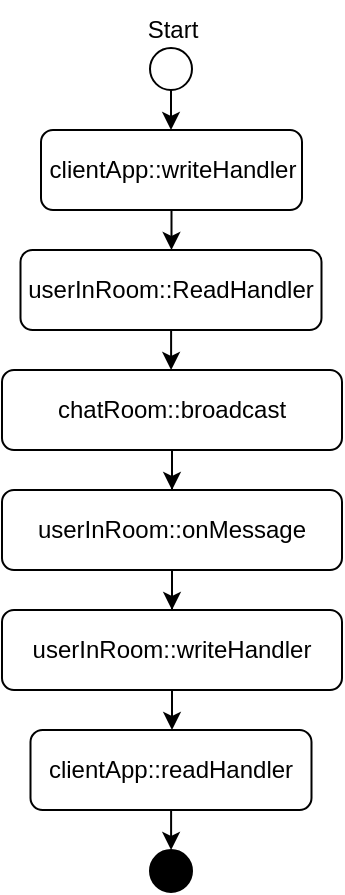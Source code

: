<mxfile version="21.1.2" type="device">
  <diagram name="Página-1" id="xAlf2-2vAacfX4u5f6ym">
    <mxGraphModel dx="704" dy="678" grid="1" gridSize="10" guides="1" tooltips="1" connect="1" arrows="1" fold="1" page="1" pageScale="1" pageWidth="827" pageHeight="1169" math="0" shadow="0">
      <root>
        <mxCell id="0" />
        <mxCell id="1" parent="0" />
        <mxCell id="Fib0QVNreCmnkIBZZ_DN-5" style="edgeStyle=orthogonalEdgeStyle;rounded=0;orthogonalLoop=1;jettySize=auto;html=1;entryX=0.5;entryY=0;entryDx=0;entryDy=0;" parent="1" source="Fib0QVNreCmnkIBZZ_DN-1" target="Fib0QVNreCmnkIBZZ_DN-2" edge="1">
          <mxGeometry relative="1" as="geometry" />
        </mxCell>
        <mxCell id="Fib0QVNreCmnkIBZZ_DN-1" value="" style="ellipse;whiteSpace=wrap;html=1;aspect=fixed;" parent="1" vertex="1">
          <mxGeometry x="389" y="69" width="21" height="21" as="geometry" />
        </mxCell>
        <mxCell id="Fib0QVNreCmnkIBZZ_DN-6" style="edgeStyle=orthogonalEdgeStyle;rounded=0;orthogonalLoop=1;jettySize=auto;html=1;entryX=0.5;entryY=0;entryDx=0;entryDy=0;" parent="1" source="Fib0QVNreCmnkIBZZ_DN-2" target="F9wq_m0begH4jg4u4Oq1-1" edge="1">
          <mxGeometry relative="1" as="geometry">
            <mxPoint x="399.5" y="210" as="targetPoint" />
          </mxGeometry>
        </mxCell>
        <mxCell id="Fib0QVNreCmnkIBZZ_DN-2" value="clientApp::writeHandler" style="rounded=1;whiteSpace=wrap;html=1;" parent="1" vertex="1">
          <mxGeometry x="334.5" y="110" width="130.5" height="40" as="geometry" />
        </mxCell>
        <mxCell id="Fib0QVNreCmnkIBZZ_DN-33" value="Start" style="text;html=1;align=center;verticalAlign=middle;resizable=0;points=[];autosize=1;strokeColor=none;fillColor=none;" parent="1" vertex="1">
          <mxGeometry x="375" y="45" width="50" height="30" as="geometry" />
        </mxCell>
        <mxCell id="F9wq_m0begH4jg4u4Oq1-6" style="edgeStyle=orthogonalEdgeStyle;rounded=0;orthogonalLoop=1;jettySize=auto;html=1;entryX=0.5;entryY=0;entryDx=0;entryDy=0;" edge="1" parent="1" source="F9wq_m0begH4jg4u4Oq1-1" target="F9wq_m0begH4jg4u4Oq1-2">
          <mxGeometry relative="1" as="geometry" />
        </mxCell>
        <mxCell id="F9wq_m0begH4jg4u4Oq1-1" value="userInRoom::ReadHandler" style="rounded=1;whiteSpace=wrap;html=1;" vertex="1" parent="1">
          <mxGeometry x="324.25" y="170" width="150.5" height="40" as="geometry" />
        </mxCell>
        <mxCell id="F9wq_m0begH4jg4u4Oq1-7" style="edgeStyle=orthogonalEdgeStyle;rounded=0;orthogonalLoop=1;jettySize=auto;html=1;entryX=0.5;entryY=0;entryDx=0;entryDy=0;" edge="1" parent="1" source="F9wq_m0begH4jg4u4Oq1-2" target="F9wq_m0begH4jg4u4Oq1-3">
          <mxGeometry relative="1" as="geometry" />
        </mxCell>
        <mxCell id="F9wq_m0begH4jg4u4Oq1-2" value="chatRoom::broadcast" style="rounded=1;whiteSpace=wrap;html=1;" vertex="1" parent="1">
          <mxGeometry x="315" y="230" width="170" height="40" as="geometry" />
        </mxCell>
        <mxCell id="F9wq_m0begH4jg4u4Oq1-8" style="edgeStyle=orthogonalEdgeStyle;rounded=0;orthogonalLoop=1;jettySize=auto;html=1;entryX=0.5;entryY=0;entryDx=0;entryDy=0;" edge="1" parent="1" source="F9wq_m0begH4jg4u4Oq1-3" target="F9wq_m0begH4jg4u4Oq1-4">
          <mxGeometry relative="1" as="geometry" />
        </mxCell>
        <mxCell id="F9wq_m0begH4jg4u4Oq1-3" value="userInRoom::onMessage" style="rounded=1;whiteSpace=wrap;html=1;" vertex="1" parent="1">
          <mxGeometry x="315" y="290" width="170" height="40" as="geometry" />
        </mxCell>
        <mxCell id="F9wq_m0begH4jg4u4Oq1-9" style="edgeStyle=orthogonalEdgeStyle;rounded=0;orthogonalLoop=1;jettySize=auto;html=1;entryX=0.5;entryY=0;entryDx=0;entryDy=0;" edge="1" parent="1" source="F9wq_m0begH4jg4u4Oq1-4" target="F9wq_m0begH4jg4u4Oq1-5">
          <mxGeometry relative="1" as="geometry" />
        </mxCell>
        <mxCell id="F9wq_m0begH4jg4u4Oq1-4" value="userInRoom::writeHandler" style="rounded=1;whiteSpace=wrap;html=1;" vertex="1" parent="1">
          <mxGeometry x="315" y="350" width="170" height="40" as="geometry" />
        </mxCell>
        <mxCell id="F9wq_m0begH4jg4u4Oq1-11" style="edgeStyle=orthogonalEdgeStyle;rounded=0;orthogonalLoop=1;jettySize=auto;html=1;entryX=0.5;entryY=0;entryDx=0;entryDy=0;" edge="1" parent="1" source="F9wq_m0begH4jg4u4Oq1-5" target="F9wq_m0begH4jg4u4Oq1-10">
          <mxGeometry relative="1" as="geometry" />
        </mxCell>
        <mxCell id="F9wq_m0begH4jg4u4Oq1-5" value="clientApp::readHandler" style="rounded=1;whiteSpace=wrap;html=1;" vertex="1" parent="1">
          <mxGeometry x="329.25" y="410" width="140.5" height="40" as="geometry" />
        </mxCell>
        <mxCell id="F9wq_m0begH4jg4u4Oq1-10" value="" style="ellipse;whiteSpace=wrap;html=1;aspect=fixed;fillColor=#000000;" vertex="1" parent="1">
          <mxGeometry x="389" y="470" width="21" height="21" as="geometry" />
        </mxCell>
      </root>
    </mxGraphModel>
  </diagram>
</mxfile>
